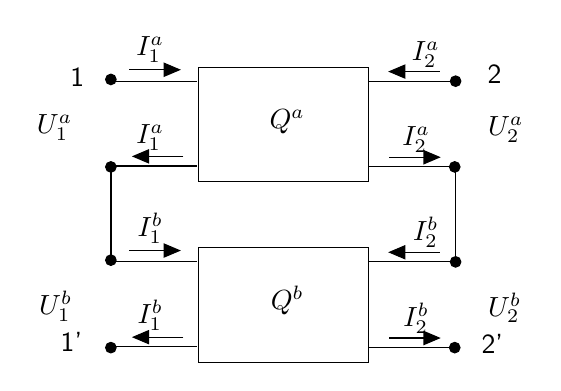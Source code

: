 \begin{tikzpicture}[y=-1cm]
\sf
\path (5.973,9.242) node[text=black,anchor=base west] {2'};
\path (6.051,5.802) node[text=black,anchor=base west] {2};
\path (1.149,9.216) node[text=black,anchor=base east] {1'};
\path (1.176,5.847) node[text=black,anchor=base east] {1};
\path (3.629,6.378) node[text=black,anchor=base] {$Q^a$};
\path (3.629,8.676) node[text=black,anchor=base] {$Q^b$};
\draw[black] (5.769,6.862) -- (5.769,8.053);
\draw[black] (1.391,6.862) -- (1.391,8.053);
\path (6.056,6.467) node[text=black,anchor=base west] {$U_{2}^{a}$};
\path (1.022,6.444) node[text=black,anchor=base east] {$U_{1}^{a}$};
\path (5.267,6.6) node[text=black,anchor=base] {$I_{2}^{a}$};
\path (5.389,5.511) node[text=black,anchor=base] {$I_{2}^{a}$};
\path (1.889,6.567) node[text=black,anchor=base] {$I_{1}^{a}$};
\path (1.889,5.456) node[text=black,anchor=base] {$I_{1}^{a}$};
\draw[arrows=-triangle 45,black] (4.922,6.744) -- (5.578,6.744);
\draw[arrows=-triangle 45,black] (5.567,5.656) -- (4.911,5.656);
\draw[black] (4.667,5.778) -- (5.749,5.778);
\draw[black] (4.656,6.867) -- (5.738,6.867);
\draw[arrows=-triangle 45,black] (1.622,5.633) -- (2.278,5.633);
\draw[arrows=-triangle 45,black] (2.311,6.733) -- (1.656,6.733);
\draw[black] (1.407,5.778) -- (2.489,5.778);
\draw[black] (1.407,6.856) -- (2.489,6.856);
\draw[black] (2.5,5.6) rectangle (4.658,7.056);
\filldraw[black] (5.756,6.867) ellipse (0.067cm and 0.067cm);
\filldraw[black] (5.767,5.778) ellipse (0.067cm and 0.067cm);
\filldraw[black] (1.389,6.867) ellipse (0.067cm and 0.067cm);
\filldraw[black] (1.389,5.756) ellipse (0.067cm and 0.067cm);
\path (6.056,8.762) node[text=black,anchor=base west] {$U_{2}^{b}$};
\path (5.267,8.896) node[text=black,anchor=base] {$I_{2}^{b}$};
\path (5.389,7.807) node[text=black,anchor=base] {$I_{2}^{b}$};
\path (1.889,8.862) node[text=black,anchor=base] {$I_{1}^{b}$};
\path (1.022,8.74) node[text=black,anchor=base east] {$U_{1}^{b}$};
\path (1.889,7.751) node[text=black,anchor=base] {$I_{1}^{b}$};
\filldraw[black] (1.389,8.051) ellipse (0.067cm and 0.067cm);
\filldraw[black] (1.389,9.162) ellipse (0.067cm and 0.067cm);
\filldraw[black] (5.767,8.073) ellipse (0.067cm and 0.067cm);
\filldraw[black] (5.756,9.162) ellipse (0.067cm and 0.067cm);
\draw[black] (2.5,7.896) rectangle (4.658,9.351);
\draw[black] (1.407,9.151) -- (2.489,9.151);
\draw[black] (1.407,8.073) -- (2.489,8.073);
\draw[arrows=-triangle 45,black] (2.311,9.029) -- (1.656,9.029);
\draw[arrows=-triangle 45,black] (1.622,7.929) -- (2.278,7.929);
\draw[black] (4.656,9.162) -- (5.738,9.162);
\draw[black] (4.667,8.073) -- (5.749,8.073);
\draw[arrows=-triangle 45,black] (5.567,7.951) -- (4.911,7.951);
\draw[arrows=-triangle 45,black] (4.922,9.04) -- (5.578,9.04);

\end{tikzpicture}%

%% Configure (x)emacs for this file ...
%% Local Variables:
%% mode: latex
%% End: